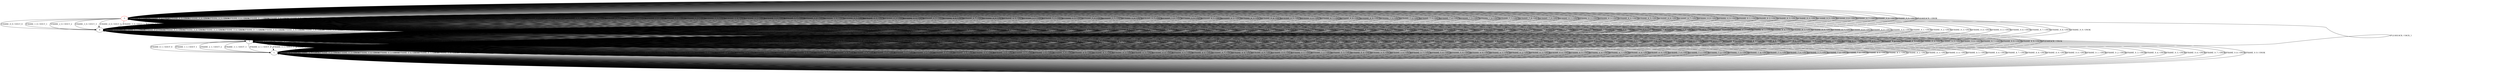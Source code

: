 digraph {
3 [color="red"]
0
1
2
3 -> 0 [label="IFRAME_0_0 / OOUT_0"]
3 -> 3 [label="IFRAME_0_1 / ONOK"]
3 -> 3 [label="IFRAME_0_2 / ONOK"]
3 -> 3 [label="IFRAME_0_3 / ONOK"]
3 -> 3 [label="IFRAME_0_4 / ONOK"]
3 -> 3 [label="IFRAME_0_5 / ONOK"]
3 -> 3 [label="IFRAME_0_6 / ONOK"]
3 -> 3 [label="IFRAME_0_7 / ONOK"]
3 -> 3 [label="IFRAME_0_8 / ONOK"]
3 -> 3 [label="IFRAME_0_9 / ONOK"]
3 -> 0 [label="IFRAME_1_0 / OOUT_1"]
3 -> 3 [label="IFRAME_1_1 / ONOK"]
3 -> 3 [label="IFRAME_1_2 / ONOK"]
3 -> 3 [label="IFRAME_1_3 / ONOK"]
3 -> 3 [label="IFRAME_1_4 / ONOK"]
3 -> 3 [label="IFRAME_1_5 / ONOK"]
3 -> 3 [label="IFRAME_1_6 / ONOK"]
3 -> 3 [label="IFRAME_1_7 / ONOK"]
3 -> 3 [label="IFRAME_1_8 / ONOK"]
3 -> 3 [label="IFRAME_1_9 / ONOK"]
3 -> 0 [label="IFRAME_2_0 / OOUT_2"]
3 -> 3 [label="IFRAME_2_1 / ONOK"]
3 -> 3 [label="IFRAME_2_2 / ONOK"]
3 -> 3 [label="IFRAME_2_3 / ONOK"]
3 -> 3 [label="IFRAME_2_4 / ONOK"]
3 -> 3 [label="IFRAME_2_5 / ONOK"]
3 -> 3 [label="IFRAME_2_6 / ONOK"]
3 -> 3 [label="IFRAME_2_7 / ONOK"]
3 -> 3 [label="IFRAME_2_8 / ONOK"]
3 -> 3 [label="IFRAME_2_9 / ONOK"]
3 -> 0 [label="IFRAME_3_0 / OOUT_3"]
3 -> 3 [label="IFRAME_3_1 / ONOK"]
3 -> 3 [label="IFRAME_3_2 / ONOK"]
3 -> 3 [label="IFRAME_3_3 / ONOK"]
3 -> 3 [label="IFRAME_3_4 / ONOK"]
3 -> 3 [label="IFRAME_3_5 / ONOK"]
3 -> 3 [label="IFRAME_3_6 / ONOK"]
3 -> 3 [label="IFRAME_3_7 / ONOK"]
3 -> 3 [label="IFRAME_3_8 / ONOK"]
3 -> 3 [label="IFRAME_3_9 / ONOK"]
3 -> 0 [label="IFRAME_4_0 / OOUT_4"]
3 -> 3 [label="IFRAME_4_1 / ONOK"]
3 -> 3 [label="IFRAME_4_2 / ONOK"]
3 -> 3 [label="IFRAME_4_3 / ONOK"]
3 -> 3 [label="IFRAME_4_4 / ONOK"]
3 -> 3 [label="IFRAME_4_5 / ONOK"]
3 -> 3 [label="IFRAME_4_6 / ONOK"]
3 -> 3 [label="IFRAME_4_7 / ONOK"]
3 -> 3 [label="IFRAME_4_8 / ONOK"]
3 -> 3 [label="IFRAME_4_9 / ONOK"]
3 -> 0 [label="IFRAME_5_0 / OOUT_5"]
3 -> 3 [label="IFRAME_5_1 / ONOK"]
3 -> 3 [label="IFRAME_5_2 / ONOK"]
3 -> 3 [label="IFRAME_5_3 / ONOK"]
3 -> 3 [label="IFRAME_5_4 / ONOK"]
3 -> 3 [label="IFRAME_5_5 / ONOK"]
3 -> 3 [label="IFRAME_5_6 / ONOK"]
3 -> 3 [label="IFRAME_5_7 / ONOK"]
3 -> 3 [label="IFRAME_5_8 / ONOK"]
3 -> 3 [label="IFRAME_5_9 / ONOK"]
3 -> 0 [label="IFRAME_6_0 / OOUT_6"]
3 -> 3 [label="IFRAME_6_1 / ONOK"]
3 -> 3 [label="IFRAME_6_2 / ONOK"]
3 -> 3 [label="IFRAME_6_3 / ONOK"]
3 -> 3 [label="IFRAME_6_4 / ONOK"]
3 -> 3 [label="IFRAME_6_5 / ONOK"]
3 -> 3 [label="IFRAME_6_6 / ONOK"]
3 -> 3 [label="IFRAME_6_7 / ONOK"]
3 -> 3 [label="IFRAME_6_8 / ONOK"]
3 -> 3 [label="IFRAME_6_9 / ONOK"]
3 -> 0 [label="IFRAME_7_0 / OOUT_7"]
3 -> 3 [label="IFRAME_7_1 / ONOK"]
3 -> 3 [label="IFRAME_7_2 / ONOK"]
3 -> 3 [label="IFRAME_7_3 / ONOK"]
3 -> 3 [label="IFRAME_7_4 / ONOK"]
3 -> 3 [label="IFRAME_7_5 / ONOK"]
3 -> 3 [label="IFRAME_7_6 / ONOK"]
3 -> 3 [label="IFRAME_7_7 / ONOK"]
3 -> 3 [label="IFRAME_7_8 / ONOK"]
3 -> 3 [label="IFRAME_7_9 / ONOK"]
3 -> 0 [label="IFRAME_8_0 / OOUT_8"]
3 -> 3 [label="IFRAME_8_1 / ONOK"]
3 -> 3 [label="IFRAME_8_2 / ONOK"]
3 -> 3 [label="IFRAME_8_3 / ONOK"]
3 -> 3 [label="IFRAME_8_4 / ONOK"]
3 -> 3 [label="IFRAME_8_5 / ONOK"]
3 -> 3 [label="IFRAME_8_6 / ONOK"]
3 -> 3 [label="IFRAME_8_7 / ONOK"]
3 -> 3 [label="IFRAME_8_8 / ONOK"]
3 -> 3 [label="IFRAME_8_9 / ONOK"]
3 -> 0 [label="IFRAME_9_0 / OOUT_9"]
3 -> 3 [label="IFRAME_9_1 / ONOK"]
3 -> 3 [label="IFRAME_9_2 / ONOK"]
3 -> 3 [label="IFRAME_9_3 / ONOK"]
3 -> 3 [label="IFRAME_9_4 / ONOK"]
3 -> 3 [label="IFRAME_9_5 / ONOK"]
3 -> 3 [label="IFRAME_9_6 / ONOK"]
3 -> 3 [label="IFRAME_9_7 / ONOK"]
3 -> 3 [label="IFRAME_9_8 / ONOK"]
3 -> 3 [label="IFRAME_9_9 / ONOK"]
3 -> 3 [label="IPLEASEACK / ONOK"]
0 -> 0 [label="IFRAME_0_0 / ONOK"]
0 -> 0 [label="IFRAME_0_1 / ONOK"]
0 -> 0 [label="IFRAME_0_2 / ONOK"]
0 -> 0 [label="IFRAME_0_3 / ONOK"]
0 -> 0 [label="IFRAME_0_4 / ONOK"]
0 -> 0 [label="IFRAME_0_5 / ONOK"]
0 -> 0 [label="IFRAME_0_6 / ONOK"]
0 -> 0 [label="IFRAME_0_7 / ONOK"]
0 -> 0 [label="IFRAME_0_8 / ONOK"]
0 -> 0 [label="IFRAME_0_9 / ONOK"]
0 -> 0 [label="IFRAME_1_0 / ONOK"]
0 -> 0 [label="IFRAME_1_1 / ONOK"]
0 -> 0 [label="IFRAME_1_2 / ONOK"]
0 -> 0 [label="IFRAME_1_3 / ONOK"]
0 -> 0 [label="IFRAME_1_4 / ONOK"]
0 -> 0 [label="IFRAME_1_5 / ONOK"]
0 -> 0 [label="IFRAME_1_6 / ONOK"]
0 -> 0 [label="IFRAME_1_7 / ONOK"]
0 -> 0 [label="IFRAME_1_8 / ONOK"]
0 -> 0 [label="IFRAME_1_9 / ONOK"]
0 -> 0 [label="IFRAME_2_0 / ONOK"]
0 -> 0 [label="IFRAME_2_1 / ONOK"]
0 -> 0 [label="IFRAME_2_2 / ONOK"]
0 -> 0 [label="IFRAME_2_3 / ONOK"]
0 -> 0 [label="IFRAME_2_4 / ONOK"]
0 -> 0 [label="IFRAME_2_5 / ONOK"]
0 -> 0 [label="IFRAME_2_6 / ONOK"]
0 -> 0 [label="IFRAME_2_7 / ONOK"]
0 -> 0 [label="IFRAME_2_8 / ONOK"]
0 -> 0 [label="IFRAME_2_9 / ONOK"]
0 -> 0 [label="IFRAME_3_0 / ONOK"]
0 -> 0 [label="IFRAME_3_1 / ONOK"]
0 -> 0 [label="IFRAME_3_2 / ONOK"]
0 -> 0 [label="IFRAME_3_3 / ONOK"]
0 -> 0 [label="IFRAME_3_4 / ONOK"]
0 -> 0 [label="IFRAME_3_5 / ONOK"]
0 -> 0 [label="IFRAME_3_6 / ONOK"]
0 -> 0 [label="IFRAME_3_7 / ONOK"]
0 -> 0 [label="IFRAME_3_8 / ONOK"]
0 -> 0 [label="IFRAME_3_9 / ONOK"]
0 -> 0 [label="IFRAME_4_0 / ONOK"]
0 -> 0 [label="IFRAME_4_1 / ONOK"]
0 -> 0 [label="IFRAME_4_2 / ONOK"]
0 -> 0 [label="IFRAME_4_3 / ONOK"]
0 -> 0 [label="IFRAME_4_4 / ONOK"]
0 -> 0 [label="IFRAME_4_5 / ONOK"]
0 -> 0 [label="IFRAME_4_6 / ONOK"]
0 -> 0 [label="IFRAME_4_7 / ONOK"]
0 -> 0 [label="IFRAME_4_8 / ONOK"]
0 -> 0 [label="IFRAME_4_9 / ONOK"]
0 -> 0 [label="IFRAME_5_0 / ONOK"]
0 -> 0 [label="IFRAME_5_1 / ONOK"]
0 -> 0 [label="IFRAME_5_2 / ONOK"]
0 -> 0 [label="IFRAME_5_3 / ONOK"]
0 -> 0 [label="IFRAME_5_4 / ONOK"]
0 -> 0 [label="IFRAME_5_5 / ONOK"]
0 -> 0 [label="IFRAME_5_6 / ONOK"]
0 -> 0 [label="IFRAME_5_7 / ONOK"]
0 -> 0 [label="IFRAME_5_8 / ONOK"]
0 -> 0 [label="IFRAME_5_9 / ONOK"]
0 -> 0 [label="IFRAME_6_0 / ONOK"]
0 -> 0 [label="IFRAME_6_1 / ONOK"]
0 -> 0 [label="IFRAME_6_2 / ONOK"]
0 -> 0 [label="IFRAME_6_3 / ONOK"]
0 -> 0 [label="IFRAME_6_4 / ONOK"]
0 -> 0 [label="IFRAME_6_5 / ONOK"]
0 -> 0 [label="IFRAME_6_6 / ONOK"]
0 -> 0 [label="IFRAME_6_7 / ONOK"]
0 -> 0 [label="IFRAME_6_8 / ONOK"]
0 -> 0 [label="IFRAME_6_9 / ONOK"]
0 -> 0 [label="IFRAME_7_0 / ONOK"]
0 -> 0 [label="IFRAME_7_1 / ONOK"]
0 -> 0 [label="IFRAME_7_2 / ONOK"]
0 -> 0 [label="IFRAME_7_3 / ONOK"]
0 -> 0 [label="IFRAME_7_4 / ONOK"]
0 -> 0 [label="IFRAME_7_5 / ONOK"]
0 -> 0 [label="IFRAME_7_6 / ONOK"]
0 -> 0 [label="IFRAME_7_7 / ONOK"]
0 -> 0 [label="IFRAME_7_8 / ONOK"]
0 -> 0 [label="IFRAME_7_9 / ONOK"]
0 -> 0 [label="IFRAME_8_0 / ONOK"]
0 -> 0 [label="IFRAME_8_1 / ONOK"]
0 -> 0 [label="IFRAME_8_2 / ONOK"]
0 -> 0 [label="IFRAME_8_3 / ONOK"]
0 -> 0 [label="IFRAME_8_4 / ONOK"]
0 -> 0 [label="IFRAME_8_5 / ONOK"]
0 -> 0 [label="IFRAME_8_6 / ONOK"]
0 -> 0 [label="IFRAME_8_7 / ONOK"]
0 -> 0 [label="IFRAME_8_8 / ONOK"]
0 -> 0 [label="IFRAME_8_9 / ONOK"]
0 -> 0 [label="IFRAME_9_0 / ONOK"]
0 -> 0 [label="IFRAME_9_1 / ONOK"]
0 -> 0 [label="IFRAME_9_2 / ONOK"]
0 -> 0 [label="IFRAME_9_3 / ONOK"]
0 -> 0 [label="IFRAME_9_4 / ONOK"]
0 -> 0 [label="IFRAME_9_5 / ONOK"]
0 -> 0 [label="IFRAME_9_6 / ONOK"]
0 -> 0 [label="IFRAME_9_7 / ONOK"]
0 -> 0 [label="IFRAME_9_8 / ONOK"]
0 -> 0 [label="IFRAME_9_9 / ONOK"]
0 -> 2 [label="IPLEASEACK / OACK_0"]
1 -> 1 [label="IFRAME_0_0 / ONOK"]
1 -> 1 [label="IFRAME_0_1 / ONOK"]
1 -> 1 [label="IFRAME_0_2 / ONOK"]
1 -> 1 [label="IFRAME_0_3 / ONOK"]
1 -> 1 [label="IFRAME_0_4 / ONOK"]
1 -> 1 [label="IFRAME_0_5 / ONOK"]
1 -> 1 [label="IFRAME_0_6 / ONOK"]
1 -> 1 [label="IFRAME_0_7 / ONOK"]
1 -> 1 [label="IFRAME_0_8 / ONOK"]
1 -> 1 [label="IFRAME_0_9 / ONOK"]
1 -> 1 [label="IFRAME_1_0 / ONOK"]
1 -> 1 [label="IFRAME_1_1 / ONOK"]
1 -> 1 [label="IFRAME_1_2 / ONOK"]
1 -> 1 [label="IFRAME_1_3 / ONOK"]
1 -> 1 [label="IFRAME_1_4 / ONOK"]
1 -> 1 [label="IFRAME_1_5 / ONOK"]
1 -> 1 [label="IFRAME_1_6 / ONOK"]
1 -> 1 [label="IFRAME_1_7 / ONOK"]
1 -> 1 [label="IFRAME_1_8 / ONOK"]
1 -> 1 [label="IFRAME_1_9 / ONOK"]
1 -> 1 [label="IFRAME_2_0 / ONOK"]
1 -> 1 [label="IFRAME_2_1 / ONOK"]
1 -> 1 [label="IFRAME_2_2 / ONOK"]
1 -> 1 [label="IFRAME_2_3 / ONOK"]
1 -> 1 [label="IFRAME_2_4 / ONOK"]
1 -> 1 [label="IFRAME_2_5 / ONOK"]
1 -> 1 [label="IFRAME_2_6 / ONOK"]
1 -> 1 [label="IFRAME_2_7 / ONOK"]
1 -> 1 [label="IFRAME_2_8 / ONOK"]
1 -> 1 [label="IFRAME_2_9 / ONOK"]
1 -> 1 [label="IFRAME_3_0 / ONOK"]
1 -> 1 [label="IFRAME_3_1 / ONOK"]
1 -> 1 [label="IFRAME_3_2 / ONOK"]
1 -> 1 [label="IFRAME_3_3 / ONOK"]
1 -> 1 [label="IFRAME_3_4 / ONOK"]
1 -> 1 [label="IFRAME_3_5 / ONOK"]
1 -> 1 [label="IFRAME_3_6 / ONOK"]
1 -> 1 [label="IFRAME_3_7 / ONOK"]
1 -> 1 [label="IFRAME_3_8 / ONOK"]
1 -> 1 [label="IFRAME_3_9 / ONOK"]
1 -> 1 [label="IFRAME_4_0 / ONOK"]
1 -> 1 [label="IFRAME_4_1 / ONOK"]
1 -> 1 [label="IFRAME_4_2 / ONOK"]
1 -> 1 [label="IFRAME_4_3 / ONOK"]
1 -> 1 [label="IFRAME_4_4 / ONOK"]
1 -> 1 [label="IFRAME_4_5 / ONOK"]
1 -> 1 [label="IFRAME_4_6 / ONOK"]
1 -> 1 [label="IFRAME_4_7 / ONOK"]
1 -> 1 [label="IFRAME_4_8 / ONOK"]
1 -> 1 [label="IFRAME_4_9 / ONOK"]
1 -> 1 [label="IFRAME_5_0 / ONOK"]
1 -> 1 [label="IFRAME_5_1 / ONOK"]
1 -> 1 [label="IFRAME_5_2 / ONOK"]
1 -> 1 [label="IFRAME_5_3 / ONOK"]
1 -> 1 [label="IFRAME_5_4 / ONOK"]
1 -> 1 [label="IFRAME_5_5 / ONOK"]
1 -> 1 [label="IFRAME_5_6 / ONOK"]
1 -> 1 [label="IFRAME_5_7 / ONOK"]
1 -> 1 [label="IFRAME_5_8 / ONOK"]
1 -> 1 [label="IFRAME_5_9 / ONOK"]
1 -> 1 [label="IFRAME_6_0 / ONOK"]
1 -> 1 [label="IFRAME_6_1 / ONOK"]
1 -> 1 [label="IFRAME_6_2 / ONOK"]
1 -> 1 [label="IFRAME_6_3 / ONOK"]
1 -> 1 [label="IFRAME_6_4 / ONOK"]
1 -> 1 [label="IFRAME_6_5 / ONOK"]
1 -> 1 [label="IFRAME_6_6 / ONOK"]
1 -> 1 [label="IFRAME_6_7 / ONOK"]
1 -> 1 [label="IFRAME_6_8 / ONOK"]
1 -> 1 [label="IFRAME_6_9 / ONOK"]
1 -> 1 [label="IFRAME_7_0 / ONOK"]
1 -> 1 [label="IFRAME_7_1 / ONOK"]
1 -> 1 [label="IFRAME_7_2 / ONOK"]
1 -> 1 [label="IFRAME_7_3 / ONOK"]
1 -> 1 [label="IFRAME_7_4 / ONOK"]
1 -> 1 [label="IFRAME_7_5 / ONOK"]
1 -> 1 [label="IFRAME_7_6 / ONOK"]
1 -> 1 [label="IFRAME_7_7 / ONOK"]
1 -> 1 [label="IFRAME_7_8 / ONOK"]
1 -> 1 [label="IFRAME_7_9 / ONOK"]
1 -> 1 [label="IFRAME_8_0 / ONOK"]
1 -> 1 [label="IFRAME_8_1 / ONOK"]
1 -> 1 [label="IFRAME_8_2 / ONOK"]
1 -> 1 [label="IFRAME_8_3 / ONOK"]
1 -> 1 [label="IFRAME_8_4 / ONOK"]
1 -> 1 [label="IFRAME_8_5 / ONOK"]
1 -> 1 [label="IFRAME_8_6 / ONOK"]
1 -> 1 [label="IFRAME_8_7 / ONOK"]
1 -> 1 [label="IFRAME_8_8 / ONOK"]
1 -> 1 [label="IFRAME_8_9 / ONOK"]
1 -> 1 [label="IFRAME_9_0 / ONOK"]
1 -> 1 [label="IFRAME_9_1 / ONOK"]
1 -> 1 [label="IFRAME_9_2 / ONOK"]
1 -> 1 [label="IFRAME_9_3 / ONOK"]
1 -> 1 [label="IFRAME_9_4 / ONOK"]
1 -> 1 [label="IFRAME_9_5 / ONOK"]
1 -> 1 [label="IFRAME_9_6 / ONOK"]
1 -> 1 [label="IFRAME_9_7 / ONOK"]
1 -> 1 [label="IFRAME_9_8 / ONOK"]
1 -> 1 [label="IFRAME_9_9 / ONOK"]
1 -> 3 [label="IPLEASEACK / OACK_1"]
2 -> 2 [label="IFRAME_0_0 / ONOK"]
2 -> 1 [label="IFRAME_0_1 / OOUT_0"]
2 -> 2 [label="IFRAME_0_2 / ONOK"]
2 -> 2 [label="IFRAME_0_3 / ONOK"]
2 -> 2 [label="IFRAME_0_4 / ONOK"]
2 -> 2 [label="IFRAME_0_5 / ONOK"]
2 -> 2 [label="IFRAME_0_6 / ONOK"]
2 -> 2 [label="IFRAME_0_7 / ONOK"]
2 -> 2 [label="IFRAME_0_8 / ONOK"]
2 -> 2 [label="IFRAME_0_9 / ONOK"]
2 -> 2 [label="IFRAME_1_0 / ONOK"]
2 -> 1 [label="IFRAME_1_1 / OOUT_1"]
2 -> 2 [label="IFRAME_1_2 / ONOK"]
2 -> 2 [label="IFRAME_1_3 / ONOK"]
2 -> 2 [label="IFRAME_1_4 / ONOK"]
2 -> 2 [label="IFRAME_1_5 / ONOK"]
2 -> 2 [label="IFRAME_1_6 / ONOK"]
2 -> 2 [label="IFRAME_1_7 / ONOK"]
2 -> 2 [label="IFRAME_1_8 / ONOK"]
2 -> 2 [label="IFRAME_1_9 / ONOK"]
2 -> 2 [label="IFRAME_2_0 / ONOK"]
2 -> 1 [label="IFRAME_2_1 / OOUT_2"]
2 -> 2 [label="IFRAME_2_2 / ONOK"]
2 -> 2 [label="IFRAME_2_3 / ONOK"]
2 -> 2 [label="IFRAME_2_4 / ONOK"]
2 -> 2 [label="IFRAME_2_5 / ONOK"]
2 -> 2 [label="IFRAME_2_6 / ONOK"]
2 -> 2 [label="IFRAME_2_7 / ONOK"]
2 -> 2 [label="IFRAME_2_8 / ONOK"]
2 -> 2 [label="IFRAME_2_9 / ONOK"]
2 -> 2 [label="IFRAME_3_0 / ONOK"]
2 -> 1 [label="IFRAME_3_1 / OOUT_3"]
2 -> 2 [label="IFRAME_3_2 / ONOK"]
2 -> 2 [label="IFRAME_3_3 / ONOK"]
2 -> 2 [label="IFRAME_3_4 / ONOK"]
2 -> 2 [label="IFRAME_3_5 / ONOK"]
2 -> 2 [label="IFRAME_3_6 / ONOK"]
2 -> 2 [label="IFRAME_3_7 / ONOK"]
2 -> 2 [label="IFRAME_3_8 / ONOK"]
2 -> 2 [label="IFRAME_3_9 / ONOK"]
2 -> 2 [label="IFRAME_4_0 / ONOK"]
2 -> 1 [label="IFRAME_4_1 / OOUT_4"]
2 -> 2 [label="IFRAME_4_2 / ONOK"]
2 -> 2 [label="IFRAME_4_3 / ONOK"]
2 -> 2 [label="IFRAME_4_4 / ONOK"]
2 -> 2 [label="IFRAME_4_5 / ONOK"]
2 -> 2 [label="IFRAME_4_6 / ONOK"]
2 -> 2 [label="IFRAME_4_7 / ONOK"]
2 -> 2 [label="IFRAME_4_8 / ONOK"]
2 -> 2 [label="IFRAME_4_9 / ONOK"]
2 -> 2 [label="IFRAME_5_0 / ONOK"]
2 -> 1 [label="IFRAME_5_1 / OOUT_5"]
2 -> 2 [label="IFRAME_5_2 / ONOK"]
2 -> 2 [label="IFRAME_5_3 / ONOK"]
2 -> 2 [label="IFRAME_5_4 / ONOK"]
2 -> 2 [label="IFRAME_5_5 / ONOK"]
2 -> 2 [label="IFRAME_5_6 / ONOK"]
2 -> 2 [label="IFRAME_5_7 / ONOK"]
2 -> 2 [label="IFRAME_5_8 / ONOK"]
2 -> 2 [label="IFRAME_5_9 / ONOK"]
2 -> 2 [label="IFRAME_6_0 / ONOK"]
2 -> 1 [label="IFRAME_6_1 / OOUT_6"]
2 -> 2 [label="IFRAME_6_2 / ONOK"]
2 -> 2 [label="IFRAME_6_3 / ONOK"]
2 -> 2 [label="IFRAME_6_4 / ONOK"]
2 -> 2 [label="IFRAME_6_5 / ONOK"]
2 -> 2 [label="IFRAME_6_6 / ONOK"]
2 -> 2 [label="IFRAME_6_7 / ONOK"]
2 -> 2 [label="IFRAME_6_8 / ONOK"]
2 -> 2 [label="IFRAME_6_9 / ONOK"]
2 -> 2 [label="IFRAME_7_0 / ONOK"]
2 -> 1 [label="IFRAME_7_1 / OOUT_7"]
2 -> 2 [label="IFRAME_7_2 / ONOK"]
2 -> 2 [label="IFRAME_7_3 / ONOK"]
2 -> 2 [label="IFRAME_7_4 / ONOK"]
2 -> 2 [label="IFRAME_7_5 / ONOK"]
2 -> 2 [label="IFRAME_7_6 / ONOK"]
2 -> 2 [label="IFRAME_7_7 / ONOK"]
2 -> 2 [label="IFRAME_7_8 / ONOK"]
2 -> 2 [label="IFRAME_7_9 / ONOK"]
2 -> 2 [label="IFRAME_8_0 / ONOK"]
2 -> 1 [label="IFRAME_8_1 / OOUT_8"]
2 -> 2 [label="IFRAME_8_2 / ONOK"]
2 -> 2 [label="IFRAME_8_3 / ONOK"]
2 -> 2 [label="IFRAME_8_4 / ONOK"]
2 -> 2 [label="IFRAME_8_5 / ONOK"]
2 -> 2 [label="IFRAME_8_6 / ONOK"]
2 -> 2 [label="IFRAME_8_7 / ONOK"]
2 -> 2 [label="IFRAME_8_8 / ONOK"]
2 -> 2 [label="IFRAME_8_9 / ONOK"]
2 -> 2 [label="IFRAME_9_0 / ONOK"]
2 -> 1 [label="IFRAME_9_1 / OOUT_9"]
2 -> 2 [label="IFRAME_9_2 / ONOK"]
2 -> 2 [label="IFRAME_9_3 / ONOK"]
2 -> 2 [label="IFRAME_9_4 / ONOK"]
2 -> 2 [label="IFRAME_9_5 / ONOK"]
2 -> 2 [label="IFRAME_9_6 / ONOK"]
2 -> 2 [label="IFRAME_9_7 / ONOK"]
2 -> 2 [label="IFRAME_9_8 / ONOK"]
2 -> 2 [label="IFRAME_9_9 / ONOK"]
2 -> 2 [label="IPLEASEACK / ONOK"]
}
